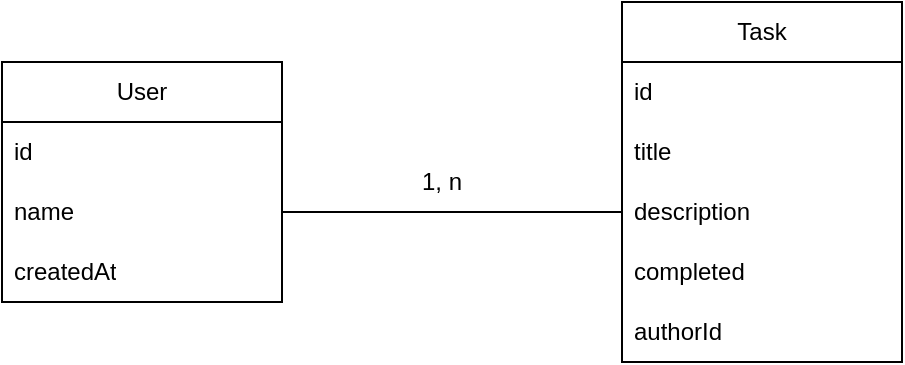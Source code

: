 <mxfile version="21.6.1" type="github">
  <diagram name="Página-1" id="AmWIcNz4VAIRo2-88CbW">
    <mxGraphModel dx="839" dy="492" grid="1" gridSize="10" guides="1" tooltips="1" connect="1" arrows="1" fold="1" page="1" pageScale="1" pageWidth="827" pageHeight="1169" math="0" shadow="0">
      <root>
        <mxCell id="0" />
        <mxCell id="1" parent="0" />
        <mxCell id="EBgEPb8boYQLuEDRBKXL-1" value="User" style="swimlane;fontStyle=0;childLayout=stackLayout;horizontal=1;startSize=30;horizontalStack=0;resizeParent=1;resizeParentMax=0;resizeLast=0;collapsible=1;marginBottom=0;whiteSpace=wrap;html=1;" vertex="1" parent="1">
          <mxGeometry x="110" y="100" width="140" height="120" as="geometry" />
        </mxCell>
        <mxCell id="EBgEPb8boYQLuEDRBKXL-2" value="id" style="text;strokeColor=none;fillColor=none;align=left;verticalAlign=middle;spacingLeft=4;spacingRight=4;overflow=hidden;points=[[0,0.5],[1,0.5]];portConstraint=eastwest;rotatable=0;whiteSpace=wrap;html=1;" vertex="1" parent="EBgEPb8boYQLuEDRBKXL-1">
          <mxGeometry y="30" width="140" height="30" as="geometry" />
        </mxCell>
        <mxCell id="EBgEPb8boYQLuEDRBKXL-3" value="name" style="text;strokeColor=none;fillColor=none;align=left;verticalAlign=middle;spacingLeft=4;spacingRight=4;overflow=hidden;points=[[0,0.5],[1,0.5]];portConstraint=eastwest;rotatable=0;whiteSpace=wrap;html=1;" vertex="1" parent="EBgEPb8boYQLuEDRBKXL-1">
          <mxGeometry y="60" width="140" height="30" as="geometry" />
        </mxCell>
        <mxCell id="EBgEPb8boYQLuEDRBKXL-4" value="createdAt" style="text;strokeColor=none;fillColor=none;align=left;verticalAlign=middle;spacingLeft=4;spacingRight=4;overflow=hidden;points=[[0,0.5],[1,0.5]];portConstraint=eastwest;rotatable=0;whiteSpace=wrap;html=1;" vertex="1" parent="EBgEPb8boYQLuEDRBKXL-1">
          <mxGeometry y="90" width="140" height="30" as="geometry" />
        </mxCell>
        <mxCell id="EBgEPb8boYQLuEDRBKXL-5" value="Task" style="swimlane;fontStyle=0;childLayout=stackLayout;horizontal=1;startSize=30;horizontalStack=0;resizeParent=1;resizeParentMax=0;resizeLast=0;collapsible=1;marginBottom=0;whiteSpace=wrap;html=1;" vertex="1" parent="1">
          <mxGeometry x="420" y="70" width="140" height="180" as="geometry" />
        </mxCell>
        <mxCell id="EBgEPb8boYQLuEDRBKXL-6" value="id" style="text;strokeColor=none;fillColor=none;align=left;verticalAlign=middle;spacingLeft=4;spacingRight=4;overflow=hidden;points=[[0,0.5],[1,0.5]];portConstraint=eastwest;rotatable=0;whiteSpace=wrap;html=1;" vertex="1" parent="EBgEPb8boYQLuEDRBKXL-5">
          <mxGeometry y="30" width="140" height="30" as="geometry" />
        </mxCell>
        <mxCell id="EBgEPb8boYQLuEDRBKXL-7" value="title" style="text;strokeColor=none;fillColor=none;align=left;verticalAlign=middle;spacingLeft=4;spacingRight=4;overflow=hidden;points=[[0,0.5],[1,0.5]];portConstraint=eastwest;rotatable=0;whiteSpace=wrap;html=1;" vertex="1" parent="EBgEPb8boYQLuEDRBKXL-5">
          <mxGeometry y="60" width="140" height="30" as="geometry" />
        </mxCell>
        <mxCell id="EBgEPb8boYQLuEDRBKXL-8" value="description" style="text;strokeColor=none;fillColor=none;align=left;verticalAlign=middle;spacingLeft=4;spacingRight=4;overflow=hidden;points=[[0,0.5],[1,0.5]];portConstraint=eastwest;rotatable=0;whiteSpace=wrap;html=1;" vertex="1" parent="EBgEPb8boYQLuEDRBKXL-5">
          <mxGeometry y="90" width="140" height="30" as="geometry" />
        </mxCell>
        <mxCell id="EBgEPb8boYQLuEDRBKXL-9" value="completed" style="text;strokeColor=none;fillColor=none;align=left;verticalAlign=middle;spacingLeft=4;spacingRight=4;overflow=hidden;points=[[0,0.5],[1,0.5]];portConstraint=eastwest;rotatable=0;whiteSpace=wrap;html=1;" vertex="1" parent="EBgEPb8boYQLuEDRBKXL-5">
          <mxGeometry y="120" width="140" height="30" as="geometry" />
        </mxCell>
        <mxCell id="EBgEPb8boYQLuEDRBKXL-10" value="authorId" style="text;strokeColor=none;fillColor=none;align=left;verticalAlign=middle;spacingLeft=4;spacingRight=4;overflow=hidden;points=[[0,0.5],[1,0.5]];portConstraint=eastwest;rotatable=0;whiteSpace=wrap;html=1;" vertex="1" parent="EBgEPb8boYQLuEDRBKXL-5">
          <mxGeometry y="150" width="140" height="30" as="geometry" />
        </mxCell>
        <mxCell id="EBgEPb8boYQLuEDRBKXL-14" style="edgeStyle=orthogonalEdgeStyle;rounded=0;orthogonalLoop=1;jettySize=auto;html=1;exitX=1;exitY=0.5;exitDx=0;exitDy=0;entryX=0;entryY=0.5;entryDx=0;entryDy=0;endArrow=none;endFill=0;" edge="1" parent="1" source="EBgEPb8boYQLuEDRBKXL-3" target="EBgEPb8boYQLuEDRBKXL-8">
          <mxGeometry relative="1" as="geometry" />
        </mxCell>
        <mxCell id="EBgEPb8boYQLuEDRBKXL-15" value="1, n" style="text;html=1;strokeColor=none;fillColor=none;align=center;verticalAlign=middle;whiteSpace=wrap;rounded=0;" vertex="1" parent="1">
          <mxGeometry x="300" y="145" width="60" height="30" as="geometry" />
        </mxCell>
      </root>
    </mxGraphModel>
  </diagram>
</mxfile>
